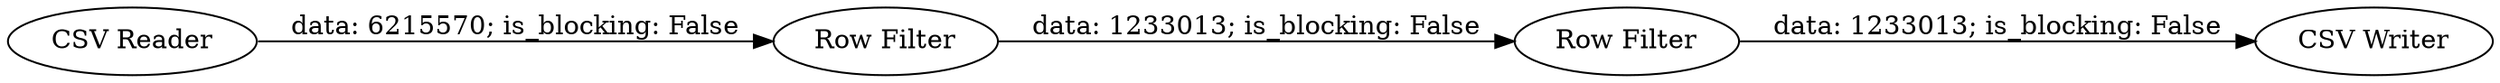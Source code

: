 digraph {
	"-4293192571306026516_4" [label="CSV Writer"]
	"-4293192571306026516_1" [label="CSV Reader"]
	"-4293192571306026516_2" [label="Row Filter"]
	"-4293192571306026516_3" [label="Row Filter"]
	"-4293192571306026516_3" -> "-4293192571306026516_4" [label="data: 1233013; is_blocking: False"]
	"-4293192571306026516_1" -> "-4293192571306026516_2" [label="data: 6215570; is_blocking: False"]
	"-4293192571306026516_2" -> "-4293192571306026516_3" [label="data: 1233013; is_blocking: False"]
	rankdir=LR
}

